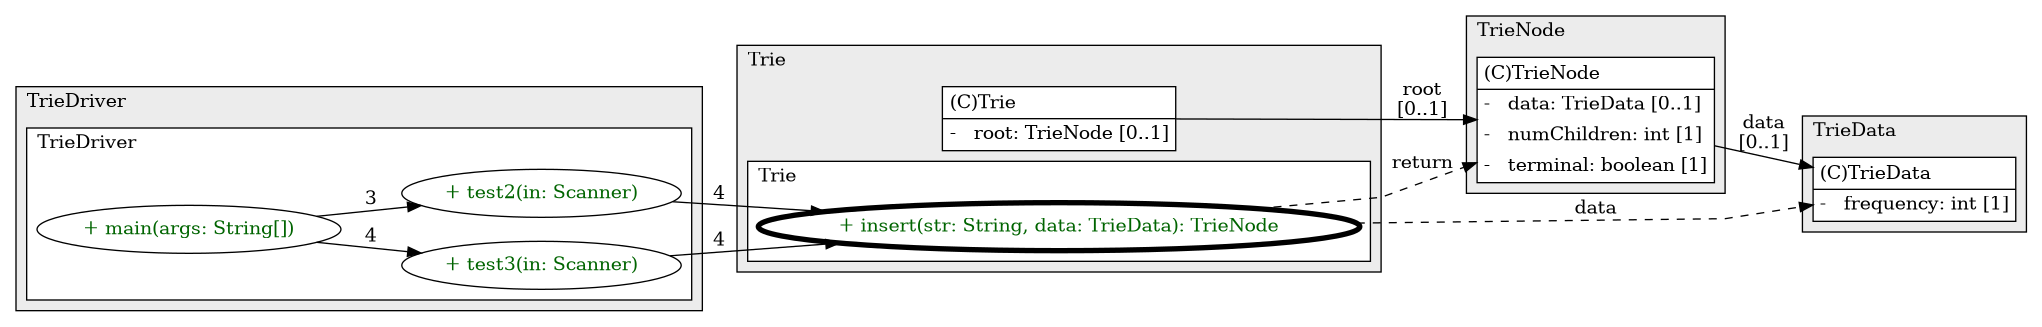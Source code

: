 @startuml

/' diagram meta data start
config=CallConfiguration;
{
  "rootMethod": "Trie#insert(String,TrieData)",
  "projectClassification": {
    "searchMode": "OpenProject", // OpenProject, AllProjects
    "includedProjects": "",
    "pathEndKeywords": "*.impl",
    "isClientPath": "",
    "isClientName": "",
    "isTestPath": "",
    "isTestName": "",
    "isMappingPath": "",
    "isMappingName": "",
    "isDataAccessPath": "",
    "isDataAccessName": "",
    "isDataStructurePath": "",
    "isDataStructureName": "",
    "isInterfaceStructuresPath": "",
    "isInterfaceStructuresName": "",
    "isEntryPointPath": "",
    "isEntryPointName": "",
    "treatFinalFieldsAsMandatory": false
  },
  "graphRestriction": {
    "classPackageExcludeFilter": "",
    "classPackageIncludeFilter": "",
    "classNameExcludeFilter": "",
    "classNameIncludeFilter": "",
    "methodNameExcludeFilter": "",
    "methodNameIncludeFilter": "",
    "removeByInheritance": "", // inheritance/annotation based filtering is done in a second step
    "removeByAnnotation": "",
    "removeByClassPackage": "", // cleanup the graph after inheritance/annotation based filtering is done
    "removeByClassName": "",
    "cutMappings": false,
    "cutEnum": false,
    "cutTests": false,
    "cutClient": false,
    "cutDataAccess": false,
    "cutInterfaceStructures": false,
    "cutDataStructures": false,
    "cutGetterAndSetter": false,
    "cutConstructors": false
  },
  "graphTraversal": {
    "forwardDepth": 6,
    "backwardDepth": 6,
    "classPackageExcludeFilter": "",
    "classPackageIncludeFilter": "",
    "classNameExcludeFilter": "",
    "classNameIncludeFilter": "",
    "methodNameExcludeFilter": "",
    "methodNameIncludeFilter": "",
    "hideMappings": false,
    "hideDataStructures": false,
    "hidePrivateMethods": false,
    "hideInterfaceCalls": false, // indirection: implementation -> interface (is hidden) -> implementation
    "onlyShowApplicationEntryPoints": false, // root node is included
    "useMethodCallsForStructureDiagram": "BothDirections" // ForwardOnly, BothDirections, No
  },
  "details": {
    "aggregation": "GroupByClass", // ByClass, GroupByClass, None
    "showMethodParametersTypes": true,
    "showMethodParametersNames": true,
    "showMethodReturnType": true,
    "showPackageLevels": 5,
    "showCallOrder": true,
    "edgeMode": "TypesAndMethods", // TypesOnly, MethodsOnly, TypesAndMethods, MethodsAndDirectTypeUsage
    "showDetailedClassStructure": true
  },
  "rootClass": "Trie",
  "extensionCallbackMethod": "" // qualified.class.name#methodName - signature: public static String method(String)
}
diagram meta data end '/



digraph g {
    rankdir="LR"
    splines=polyline
    

'nodes 
subgraph cluster_1564843780 { 
   	label=TrieData
	labeljust=l
	fillcolor="#ececec"
	style=filled
   
   TrieData1564843780[
	label=<<TABLE BORDER="1" CELLBORDER="0" CELLPADDING="4" CELLSPACING="0">
<TR><TD ALIGN="LEFT" >(C)TrieData</TD></TR>
<HR/>
<TR><TD ALIGN="LEFT" >-   frequency: int [1]</TD></TR>
</TABLE>>
	style=filled
	margin=0
	shape=plaintext
	fillcolor="#FFFFFF"
];
} 

subgraph cluster_1565154652 { 
   	label=TrieNode
	labeljust=l
	fillcolor="#ececec"
	style=filled
   
   TrieNode1565154652[
	label=<<TABLE BORDER="1" CELLBORDER="0" CELLPADDING="4" CELLSPACING="0">
<TR><TD ALIGN="LEFT" >(C)TrieNode</TD></TR>
<HR/>
<TR><TD ALIGN="LEFT" >-   data: TrieData [0..1]</TD></TR>
<TR><TD ALIGN="LEFT" >-   numChildren: int [1]</TD></TR>
<TR><TD ALIGN="LEFT" >-   terminal: boolean [1]</TD></TR>
</TABLE>>
	style=filled
	margin=0
	shape=plaintext
	fillcolor="#FFFFFF"
];
} 

subgraph cluster_2615354 { 
   	label=Trie
	labeljust=l
	fillcolor="#ececec"
	style=filled
   
   Trie2615354[
	label=<<TABLE BORDER="1" CELLBORDER="0" CELLPADDING="4" CELLSPACING="0">
<TR><TD ALIGN="LEFT" >(C)Trie</TD></TR>
<HR/>
<TR><TD ALIGN="LEFT" >-   root: TrieNode [0..1]</TD></TR>
</TABLE>>
	style=filled
	margin=0
	shape=plaintext
	fillcolor="#FFFFFF"
];

subgraph cluster_1244810606 { 
   	label=Trie
	labeljust=l
	fillcolor=white
	style=filled
   
   Trie2615354XXXinsert1527018345[
	label="+ insert(str: String, data: TrieData): TrieNode"
	style=filled
	fillcolor=white
	tooltip="Trie

&#10;  Inserts a string into the trie and returns the last node that was&#10;  inserted.&#10; &#10;  @param str The string to insert into the trie&#10;  @param data	The data associated with the string&#10;  @return The last node that was inserted into the trie&#10; "
	penwidth=4
	fontcolor=darkgreen
];
} 
} 

subgraph cluster_591714562 { 
   	label=TrieDriver
	labeljust=l
	fillcolor="#ececec"
	style=filled
   
   subgraph cluster_1932118382 { 
   	label=TrieDriver
	labeljust=l
	fillcolor=white
	style=filled
   
   TrieDriver591714562XXXmain1859653459[
	label="+ main(args: String[])"
	style=filled
	fillcolor=white
	tooltip="TrieDriver

null"
	fontcolor=darkgreen
];

TrieDriver591714562XXXtest2719352354[
	label="+ test2(in: Scanner)"
	style=filled
	fillcolor=white
	tooltip="TrieDriver

&#10;  Test out the basic Trie implementation. Expect a list on standard in of&#10;  the words and the data to be inserted and then a second line that&#10;  searches for words in the Trie. The first search uses get (so should only&#10;  return for whole words) and the second search use getNode (so should&#10;  return nodes even if they are not whole words).&#10; &#10;  For example&#10; &#10;  abacus 12 abasement 23 abase 43 abroad 32 aloud 23 all 56 allowed 44&#10;  aba abase abasement abroad aloud broad&#10; &#10;  using get&#10;  aba: null abase: TrieNode; isTerminal=true, data=43, #children=1&#10;  abasement: TrieNode; isTerminal=true, data=23, #children=0&#10;  abroad: TrieNode; isTerminal=true, data=32, #children=0&#10;  aloud: TrieNode; isTerminal=true, data=23, #children=0&#10;  broad: null&#10; &#10;  using getNode&#10;  aba: TrieNode; isTerminal=false, data=null, #children=2&#10;  abase: TrieNode; isTerminal=true, data=43, #children=1&#10;  abasement: TrieNode; isTerminal=true, data=23, #children=0&#10;  abroad: TrieNode; isTerminal=true, data=32, #children=0&#10;  aloud: TrieNode; isTerminal=true, data=23, #children=0&#10;  broad: null&#10; "
	fontcolor=darkgreen
];

TrieDriver591714562XXXtest3719352354[
	label="+ test3(in: Scanner)"
	style=filled
	fillcolor=white
	tooltip="TrieDriver

&#10; &#10;  Test out the Trie implementation for prefix search. Expect a list on standard in of&#10;  the words and the data to be inserted and then a second line that&#10;  searches for prefixes in the Trie.&#10; &#10;  For example&#10;  abacus 12 abasement 34 abase 56 abroad 67 aloud 3 all 34 allowed 43 allow 32 allowance 11 abroad 12&#10;  aba all br&#10; &#10;  aba: [abacus, abase, abasement]&#10;  all: [all, allow, allowance, allowed]&#10; &#10; "
	fontcolor=darkgreen
];
} 
} 

'edges    
Trie2615354 -> TrieNode1565154652[label="root
[0..1]"];
Trie2615354XXXinsert1527018345 -> TrieData1564843780[label=data, style=dashed];
Trie2615354XXXinsert1527018345 -> TrieNode1565154652[label=return, style=dashed];
TrieDriver591714562XXXmain1859653459 -> TrieDriver591714562XXXtest2719352354[label=3];
TrieDriver591714562XXXmain1859653459 -> TrieDriver591714562XXXtest3719352354[label=4];
TrieDriver591714562XXXtest2719352354 -> Trie2615354XXXinsert1527018345[label=4];
TrieDriver591714562XXXtest3719352354 -> Trie2615354XXXinsert1527018345[label=4];
TrieNode1565154652 -> TrieData1564843780[label="data
[0..1]"];
    
}
@enduml